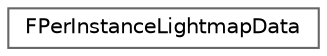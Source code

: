 digraph "Graphical Class Hierarchy"
{
 // INTERACTIVE_SVG=YES
 // LATEX_PDF_SIZE
  bgcolor="transparent";
  edge [fontname=Helvetica,fontsize=10,labelfontname=Helvetica,labelfontsize=10];
  node [fontname=Helvetica,fontsize=10,shape=box,height=0.2,width=0.4];
  rankdir="LR";
  Node0 [id="Node000000",label="FPerInstanceLightmapData",height=0.2,width=0.4,color="grey40", fillcolor="white", style="filled",URL="$d6/d63/structFPerInstanceLightmapData.html",tooltip=" "];
}
